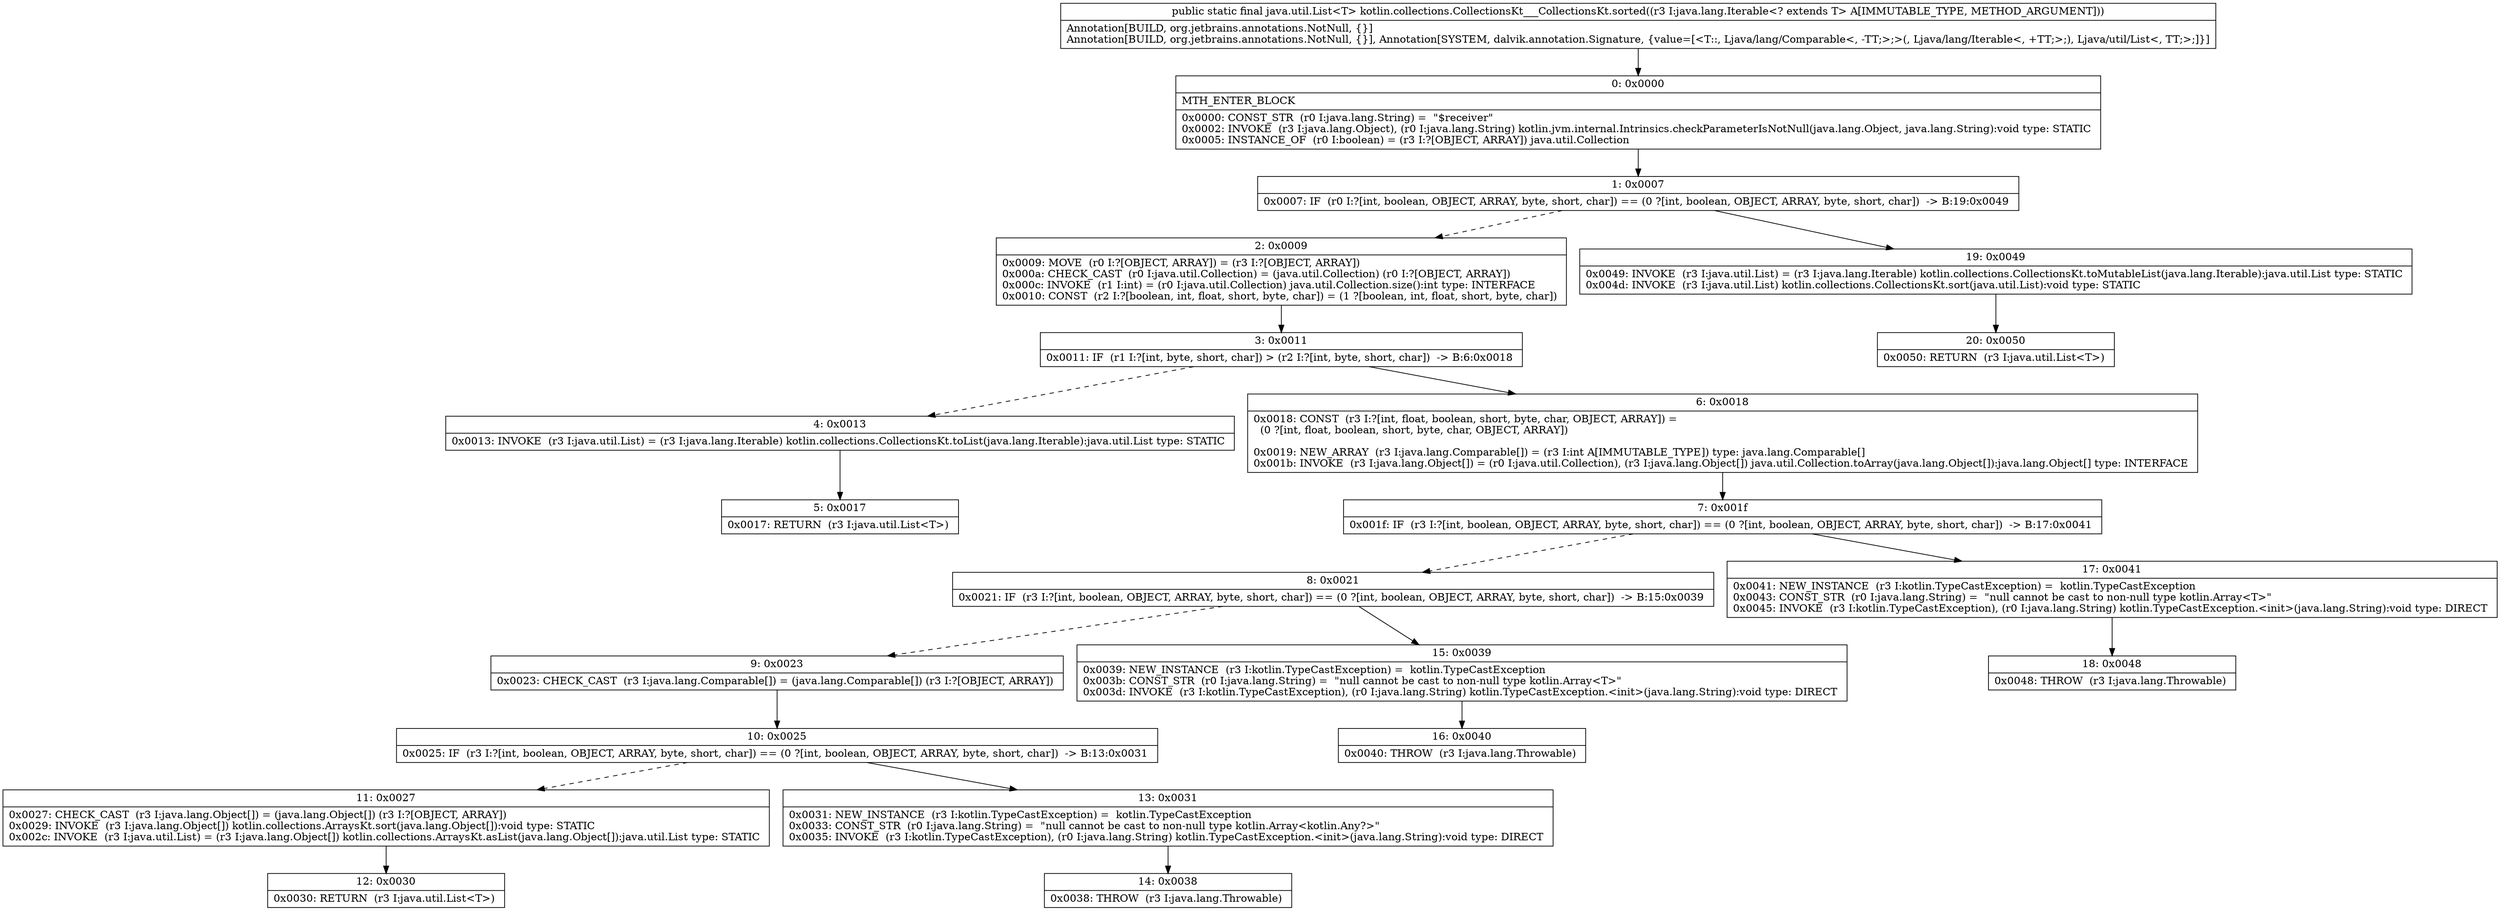 digraph "CFG forkotlin.collections.CollectionsKt___CollectionsKt.sorted(Ljava\/lang\/Iterable;)Ljava\/util\/List;" {
Node_0 [shape=record,label="{0\:\ 0x0000|MTH_ENTER_BLOCK\l|0x0000: CONST_STR  (r0 I:java.lang.String) =  \"$receiver\" \l0x0002: INVOKE  (r3 I:java.lang.Object), (r0 I:java.lang.String) kotlin.jvm.internal.Intrinsics.checkParameterIsNotNull(java.lang.Object, java.lang.String):void type: STATIC \l0x0005: INSTANCE_OF  (r0 I:boolean) = (r3 I:?[OBJECT, ARRAY]) java.util.Collection \l}"];
Node_1 [shape=record,label="{1\:\ 0x0007|0x0007: IF  (r0 I:?[int, boolean, OBJECT, ARRAY, byte, short, char]) == (0 ?[int, boolean, OBJECT, ARRAY, byte, short, char])  \-\> B:19:0x0049 \l}"];
Node_2 [shape=record,label="{2\:\ 0x0009|0x0009: MOVE  (r0 I:?[OBJECT, ARRAY]) = (r3 I:?[OBJECT, ARRAY]) \l0x000a: CHECK_CAST  (r0 I:java.util.Collection) = (java.util.Collection) (r0 I:?[OBJECT, ARRAY]) \l0x000c: INVOKE  (r1 I:int) = (r0 I:java.util.Collection) java.util.Collection.size():int type: INTERFACE \l0x0010: CONST  (r2 I:?[boolean, int, float, short, byte, char]) = (1 ?[boolean, int, float, short, byte, char]) \l}"];
Node_3 [shape=record,label="{3\:\ 0x0011|0x0011: IF  (r1 I:?[int, byte, short, char]) \> (r2 I:?[int, byte, short, char])  \-\> B:6:0x0018 \l}"];
Node_4 [shape=record,label="{4\:\ 0x0013|0x0013: INVOKE  (r3 I:java.util.List) = (r3 I:java.lang.Iterable) kotlin.collections.CollectionsKt.toList(java.lang.Iterable):java.util.List type: STATIC \l}"];
Node_5 [shape=record,label="{5\:\ 0x0017|0x0017: RETURN  (r3 I:java.util.List\<T\>) \l}"];
Node_6 [shape=record,label="{6\:\ 0x0018|0x0018: CONST  (r3 I:?[int, float, boolean, short, byte, char, OBJECT, ARRAY]) = \l  (0 ?[int, float, boolean, short, byte, char, OBJECT, ARRAY])\l \l0x0019: NEW_ARRAY  (r3 I:java.lang.Comparable[]) = (r3 I:int A[IMMUTABLE_TYPE]) type: java.lang.Comparable[] \l0x001b: INVOKE  (r3 I:java.lang.Object[]) = (r0 I:java.util.Collection), (r3 I:java.lang.Object[]) java.util.Collection.toArray(java.lang.Object[]):java.lang.Object[] type: INTERFACE \l}"];
Node_7 [shape=record,label="{7\:\ 0x001f|0x001f: IF  (r3 I:?[int, boolean, OBJECT, ARRAY, byte, short, char]) == (0 ?[int, boolean, OBJECT, ARRAY, byte, short, char])  \-\> B:17:0x0041 \l}"];
Node_8 [shape=record,label="{8\:\ 0x0021|0x0021: IF  (r3 I:?[int, boolean, OBJECT, ARRAY, byte, short, char]) == (0 ?[int, boolean, OBJECT, ARRAY, byte, short, char])  \-\> B:15:0x0039 \l}"];
Node_9 [shape=record,label="{9\:\ 0x0023|0x0023: CHECK_CAST  (r3 I:java.lang.Comparable[]) = (java.lang.Comparable[]) (r3 I:?[OBJECT, ARRAY]) \l}"];
Node_10 [shape=record,label="{10\:\ 0x0025|0x0025: IF  (r3 I:?[int, boolean, OBJECT, ARRAY, byte, short, char]) == (0 ?[int, boolean, OBJECT, ARRAY, byte, short, char])  \-\> B:13:0x0031 \l}"];
Node_11 [shape=record,label="{11\:\ 0x0027|0x0027: CHECK_CAST  (r3 I:java.lang.Object[]) = (java.lang.Object[]) (r3 I:?[OBJECT, ARRAY]) \l0x0029: INVOKE  (r3 I:java.lang.Object[]) kotlin.collections.ArraysKt.sort(java.lang.Object[]):void type: STATIC \l0x002c: INVOKE  (r3 I:java.util.List) = (r3 I:java.lang.Object[]) kotlin.collections.ArraysKt.asList(java.lang.Object[]):java.util.List type: STATIC \l}"];
Node_12 [shape=record,label="{12\:\ 0x0030|0x0030: RETURN  (r3 I:java.util.List\<T\>) \l}"];
Node_13 [shape=record,label="{13\:\ 0x0031|0x0031: NEW_INSTANCE  (r3 I:kotlin.TypeCastException) =  kotlin.TypeCastException \l0x0033: CONST_STR  (r0 I:java.lang.String) =  \"null cannot be cast to non\-null type kotlin.Array\<kotlin.Any?\>\" \l0x0035: INVOKE  (r3 I:kotlin.TypeCastException), (r0 I:java.lang.String) kotlin.TypeCastException.\<init\>(java.lang.String):void type: DIRECT \l}"];
Node_14 [shape=record,label="{14\:\ 0x0038|0x0038: THROW  (r3 I:java.lang.Throwable) \l}"];
Node_15 [shape=record,label="{15\:\ 0x0039|0x0039: NEW_INSTANCE  (r3 I:kotlin.TypeCastException) =  kotlin.TypeCastException \l0x003b: CONST_STR  (r0 I:java.lang.String) =  \"null cannot be cast to non\-null type kotlin.Array\<T\>\" \l0x003d: INVOKE  (r3 I:kotlin.TypeCastException), (r0 I:java.lang.String) kotlin.TypeCastException.\<init\>(java.lang.String):void type: DIRECT \l}"];
Node_16 [shape=record,label="{16\:\ 0x0040|0x0040: THROW  (r3 I:java.lang.Throwable) \l}"];
Node_17 [shape=record,label="{17\:\ 0x0041|0x0041: NEW_INSTANCE  (r3 I:kotlin.TypeCastException) =  kotlin.TypeCastException \l0x0043: CONST_STR  (r0 I:java.lang.String) =  \"null cannot be cast to non\-null type kotlin.Array\<T\>\" \l0x0045: INVOKE  (r3 I:kotlin.TypeCastException), (r0 I:java.lang.String) kotlin.TypeCastException.\<init\>(java.lang.String):void type: DIRECT \l}"];
Node_18 [shape=record,label="{18\:\ 0x0048|0x0048: THROW  (r3 I:java.lang.Throwable) \l}"];
Node_19 [shape=record,label="{19\:\ 0x0049|0x0049: INVOKE  (r3 I:java.util.List) = (r3 I:java.lang.Iterable) kotlin.collections.CollectionsKt.toMutableList(java.lang.Iterable):java.util.List type: STATIC \l0x004d: INVOKE  (r3 I:java.util.List) kotlin.collections.CollectionsKt.sort(java.util.List):void type: STATIC \l}"];
Node_20 [shape=record,label="{20\:\ 0x0050|0x0050: RETURN  (r3 I:java.util.List\<T\>) \l}"];
MethodNode[shape=record,label="{public static final java.util.List\<T\> kotlin.collections.CollectionsKt___CollectionsKt.sorted((r3 I:java.lang.Iterable\<? extends T\> A[IMMUTABLE_TYPE, METHOD_ARGUMENT]))  | Annotation[BUILD, org.jetbrains.annotations.NotNull, \{\}]\lAnnotation[BUILD, org.jetbrains.annotations.NotNull, \{\}], Annotation[SYSTEM, dalvik.annotation.Signature, \{value=[\<T::, Ljava\/lang\/Comparable\<, \-TT;\>;\>(, Ljava\/lang\/Iterable\<, +TT;\>;), Ljava\/util\/List\<, TT;\>;]\}]\l}"];
MethodNode -> Node_0;
Node_0 -> Node_1;
Node_1 -> Node_2[style=dashed];
Node_1 -> Node_19;
Node_2 -> Node_3;
Node_3 -> Node_4[style=dashed];
Node_3 -> Node_6;
Node_4 -> Node_5;
Node_6 -> Node_7;
Node_7 -> Node_8[style=dashed];
Node_7 -> Node_17;
Node_8 -> Node_9[style=dashed];
Node_8 -> Node_15;
Node_9 -> Node_10;
Node_10 -> Node_11[style=dashed];
Node_10 -> Node_13;
Node_11 -> Node_12;
Node_13 -> Node_14;
Node_15 -> Node_16;
Node_17 -> Node_18;
Node_19 -> Node_20;
}

